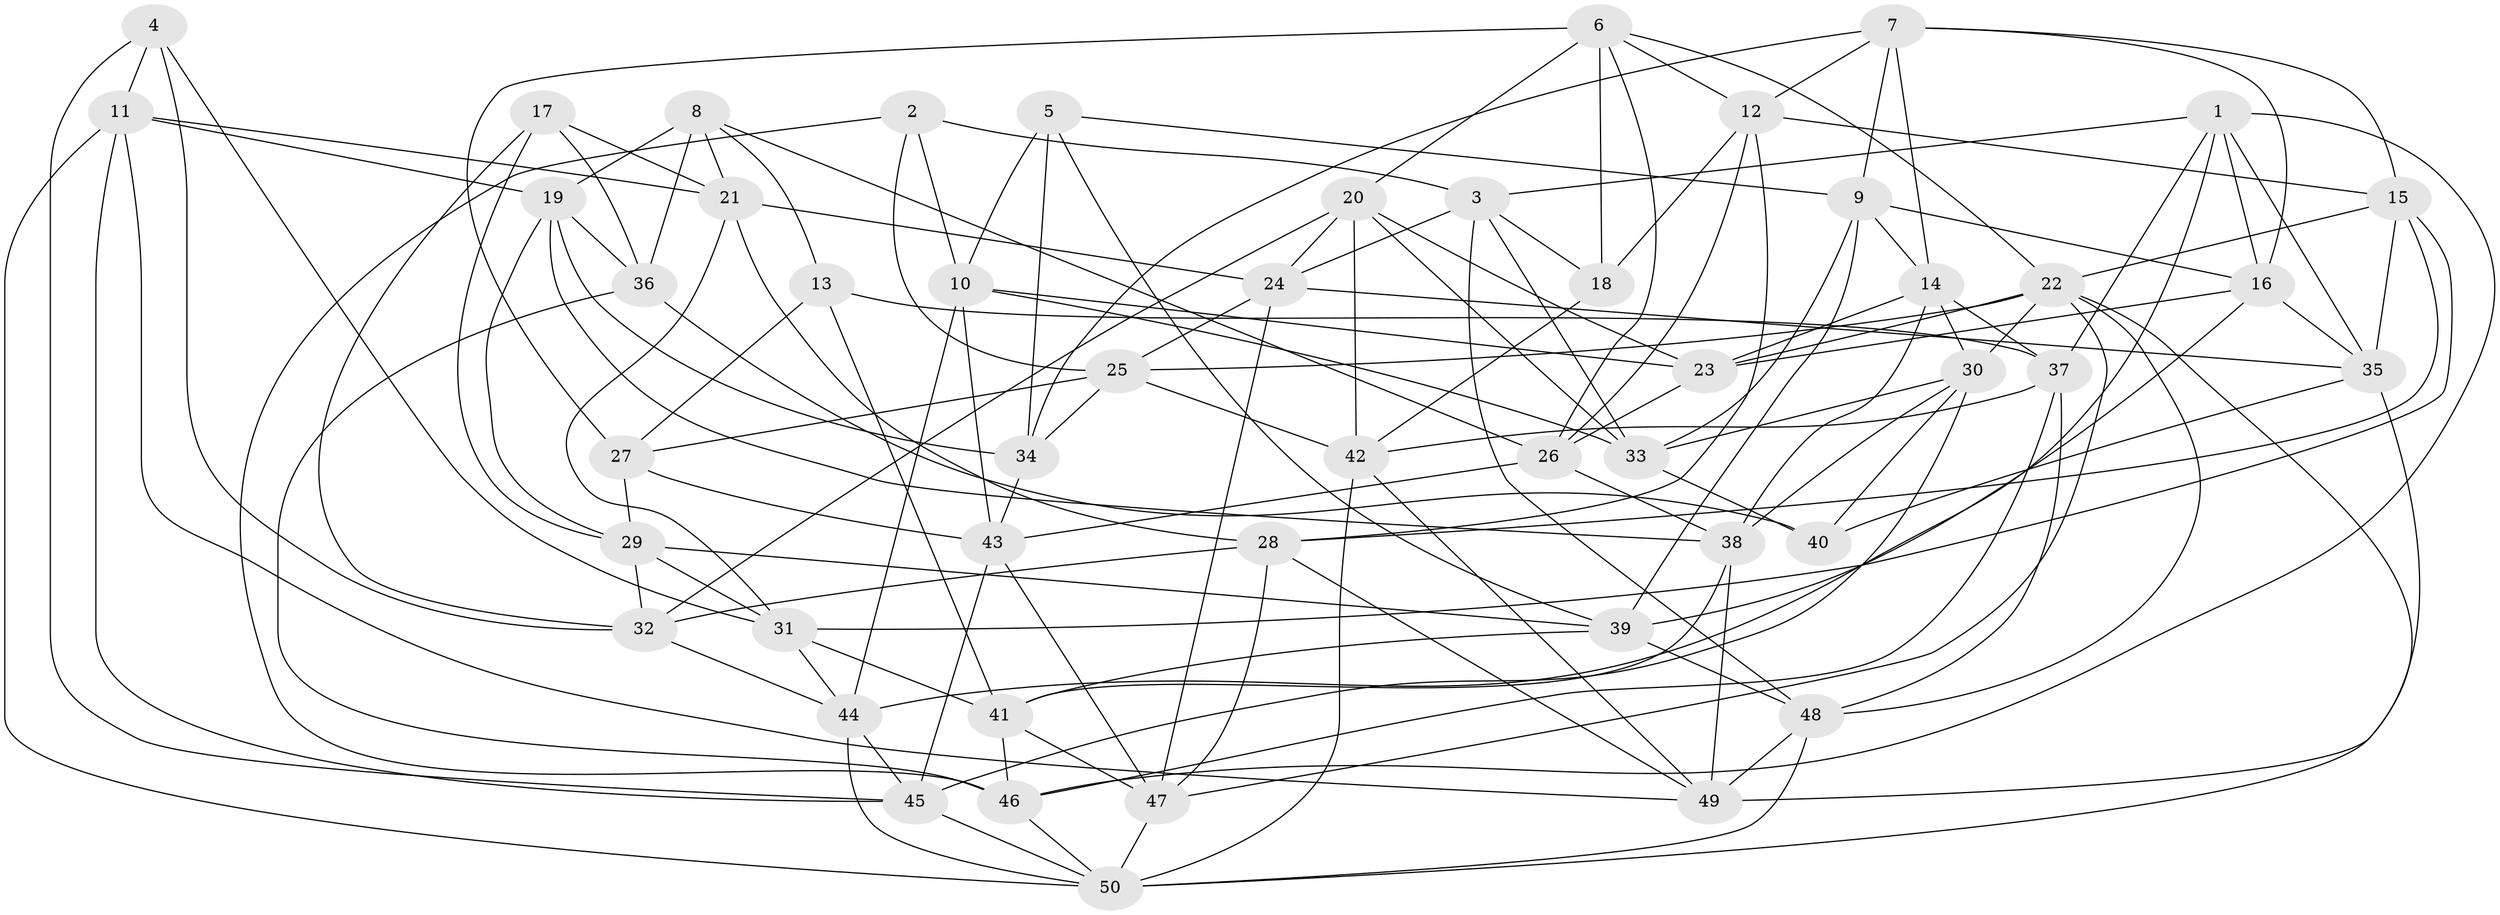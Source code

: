 // original degree distribution, {4: 1.0}
// Generated by graph-tools (version 1.1) at 2025/50/03/09/25 03:50:50]
// undirected, 50 vertices, 143 edges
graph export_dot {
graph [start="1"]
  node [color=gray90,style=filled];
  1;
  2;
  3;
  4;
  5;
  6;
  7;
  8;
  9;
  10;
  11;
  12;
  13;
  14;
  15;
  16;
  17;
  18;
  19;
  20;
  21;
  22;
  23;
  24;
  25;
  26;
  27;
  28;
  29;
  30;
  31;
  32;
  33;
  34;
  35;
  36;
  37;
  38;
  39;
  40;
  41;
  42;
  43;
  44;
  45;
  46;
  47;
  48;
  49;
  50;
  1 -- 3 [weight=1.0];
  1 -- 16 [weight=1.0];
  1 -- 35 [weight=1.0];
  1 -- 37 [weight=1.0];
  1 -- 44 [weight=1.0];
  1 -- 46 [weight=1.0];
  2 -- 3 [weight=1.0];
  2 -- 10 [weight=1.0];
  2 -- 25 [weight=1.0];
  2 -- 46 [weight=1.0];
  3 -- 18 [weight=1.0];
  3 -- 24 [weight=1.0];
  3 -- 33 [weight=1.0];
  3 -- 48 [weight=1.0];
  4 -- 11 [weight=1.0];
  4 -- 31 [weight=1.0];
  4 -- 32 [weight=1.0];
  4 -- 45 [weight=1.0];
  5 -- 9 [weight=1.0];
  5 -- 10 [weight=1.0];
  5 -- 34 [weight=1.0];
  5 -- 39 [weight=1.0];
  6 -- 12 [weight=1.0];
  6 -- 18 [weight=1.0];
  6 -- 20 [weight=1.0];
  6 -- 22 [weight=1.0];
  6 -- 26 [weight=1.0];
  6 -- 27 [weight=1.0];
  7 -- 9 [weight=1.0];
  7 -- 12 [weight=1.0];
  7 -- 14 [weight=1.0];
  7 -- 15 [weight=1.0];
  7 -- 16 [weight=1.0];
  7 -- 34 [weight=1.0];
  8 -- 13 [weight=1.0];
  8 -- 19 [weight=1.0];
  8 -- 21 [weight=1.0];
  8 -- 26 [weight=1.0];
  8 -- 36 [weight=2.0];
  9 -- 14 [weight=1.0];
  9 -- 16 [weight=1.0];
  9 -- 33 [weight=1.0];
  9 -- 39 [weight=1.0];
  10 -- 23 [weight=1.0];
  10 -- 33 [weight=1.0];
  10 -- 43 [weight=1.0];
  10 -- 44 [weight=1.0];
  11 -- 19 [weight=1.0];
  11 -- 21 [weight=1.0];
  11 -- 45 [weight=1.0];
  11 -- 49 [weight=1.0];
  11 -- 50 [weight=1.0];
  12 -- 15 [weight=1.0];
  12 -- 18 [weight=1.0];
  12 -- 26 [weight=1.0];
  12 -- 28 [weight=1.0];
  13 -- 27 [weight=1.0];
  13 -- 37 [weight=1.0];
  13 -- 41 [weight=1.0];
  14 -- 23 [weight=1.0];
  14 -- 30 [weight=1.0];
  14 -- 37 [weight=1.0];
  14 -- 38 [weight=1.0];
  15 -- 22 [weight=1.0];
  15 -- 28 [weight=1.0];
  15 -- 31 [weight=1.0];
  15 -- 35 [weight=1.0];
  16 -- 23 [weight=1.0];
  16 -- 35 [weight=1.0];
  16 -- 39 [weight=1.0];
  17 -- 21 [weight=1.0];
  17 -- 29 [weight=1.0];
  17 -- 32 [weight=1.0];
  17 -- 36 [weight=1.0];
  18 -- 42 [weight=1.0];
  19 -- 29 [weight=1.0];
  19 -- 34 [weight=1.0];
  19 -- 36 [weight=1.0];
  19 -- 38 [weight=1.0];
  20 -- 23 [weight=1.0];
  20 -- 24 [weight=1.0];
  20 -- 32 [weight=1.0];
  20 -- 33 [weight=1.0];
  20 -- 42 [weight=1.0];
  21 -- 24 [weight=1.0];
  21 -- 28 [weight=1.0];
  21 -- 31 [weight=1.0];
  22 -- 23 [weight=1.0];
  22 -- 25 [weight=1.0];
  22 -- 30 [weight=1.0];
  22 -- 47 [weight=1.0];
  22 -- 48 [weight=1.0];
  22 -- 50 [weight=1.0];
  23 -- 26 [weight=1.0];
  24 -- 25 [weight=1.0];
  24 -- 35 [weight=1.0];
  24 -- 47 [weight=1.0];
  25 -- 27 [weight=1.0];
  25 -- 34 [weight=1.0];
  25 -- 42 [weight=1.0];
  26 -- 38 [weight=1.0];
  26 -- 43 [weight=1.0];
  27 -- 29 [weight=1.0];
  27 -- 43 [weight=2.0];
  28 -- 32 [weight=1.0];
  28 -- 47 [weight=1.0];
  28 -- 49 [weight=1.0];
  29 -- 31 [weight=1.0];
  29 -- 32 [weight=1.0];
  29 -- 39 [weight=1.0];
  30 -- 33 [weight=1.0];
  30 -- 38 [weight=1.0];
  30 -- 40 [weight=1.0];
  30 -- 45 [weight=1.0];
  31 -- 41 [weight=1.0];
  31 -- 44 [weight=1.0];
  32 -- 44 [weight=1.0];
  33 -- 40 [weight=1.0];
  34 -- 43 [weight=2.0];
  35 -- 40 [weight=1.0];
  35 -- 49 [weight=1.0];
  36 -- 40 [weight=1.0];
  36 -- 46 [weight=1.0];
  37 -- 42 [weight=1.0];
  37 -- 46 [weight=1.0];
  37 -- 48 [weight=1.0];
  38 -- 41 [weight=1.0];
  38 -- 49 [weight=1.0];
  39 -- 41 [weight=1.0];
  39 -- 48 [weight=1.0];
  41 -- 46 [weight=1.0];
  41 -- 47 [weight=1.0];
  42 -- 49 [weight=1.0];
  42 -- 50 [weight=1.0];
  43 -- 45 [weight=1.0];
  43 -- 47 [weight=1.0];
  44 -- 45 [weight=1.0];
  44 -- 50 [weight=1.0];
  45 -- 50 [weight=1.0];
  46 -- 50 [weight=1.0];
  47 -- 50 [weight=1.0];
  48 -- 49 [weight=1.0];
  48 -- 50 [weight=1.0];
}

